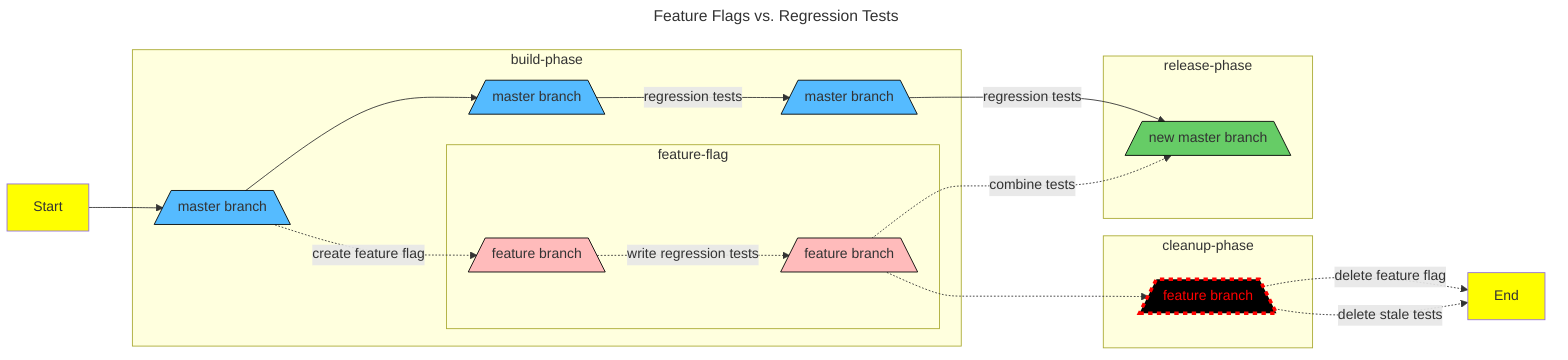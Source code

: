 ---
title: Feature Flags vs. Regression Tests
---

flowchart LR

%% Each phase is less than three lines of code to promote small batches.
%% Larger code blocks mean smaller batches are called for, excluding classes.

    Y[Start]-->A[/master branch\]

    subgraph build-phase
    A[/master branch\]-->AB[/master branch\]

    %% Begin top line build phase
    AB[/master branch\]--regression tests-->B[/master branch\]

    %% Feature branch is forked from master
    A[/master branch\]-.create feature flag.->C[/feature branch\]

    %% Feature developement begins behind flag
    subgraph feature-flag
    C[/feature branch\]-.write regression tests .->D[/feature branch\]
    D[/feature branch\]
    end feature-flag
    end build-phase

    subgraph release-phase
    B[/master branch\]--regression tests-->E[/new master branch\]

    %% Work is integrated
    D[/feature branch\]-.combine tests .->E[/new master branch\]
    end release-phase

    %% Post-experiment cleanup phase
    subgraph cleanup-phase
    D[/feature branch\]-.->F[/feature branch\]
    F[/feature branch\]
    end cleanup-phase

    F[/feature branch\]-.delete feature flag.->Z[End]
    F[/feature branch\]-.delete stale tests.->Z[End]

    style Y fill:#ff0
    style Z fill:#ff0
    style E fill:#6C6,stroke:#000
    style F fill:#000,stroke:#f00,stroke-width:4px,color:#f00,stroke-dasharray: 5 5
    
    class A,AB,B masterClass;
    class C,D featureClass
    classDef masterClass fill:#5BF,stroke:#000
    classDef featureClass fill:#FBB,stroke:#000